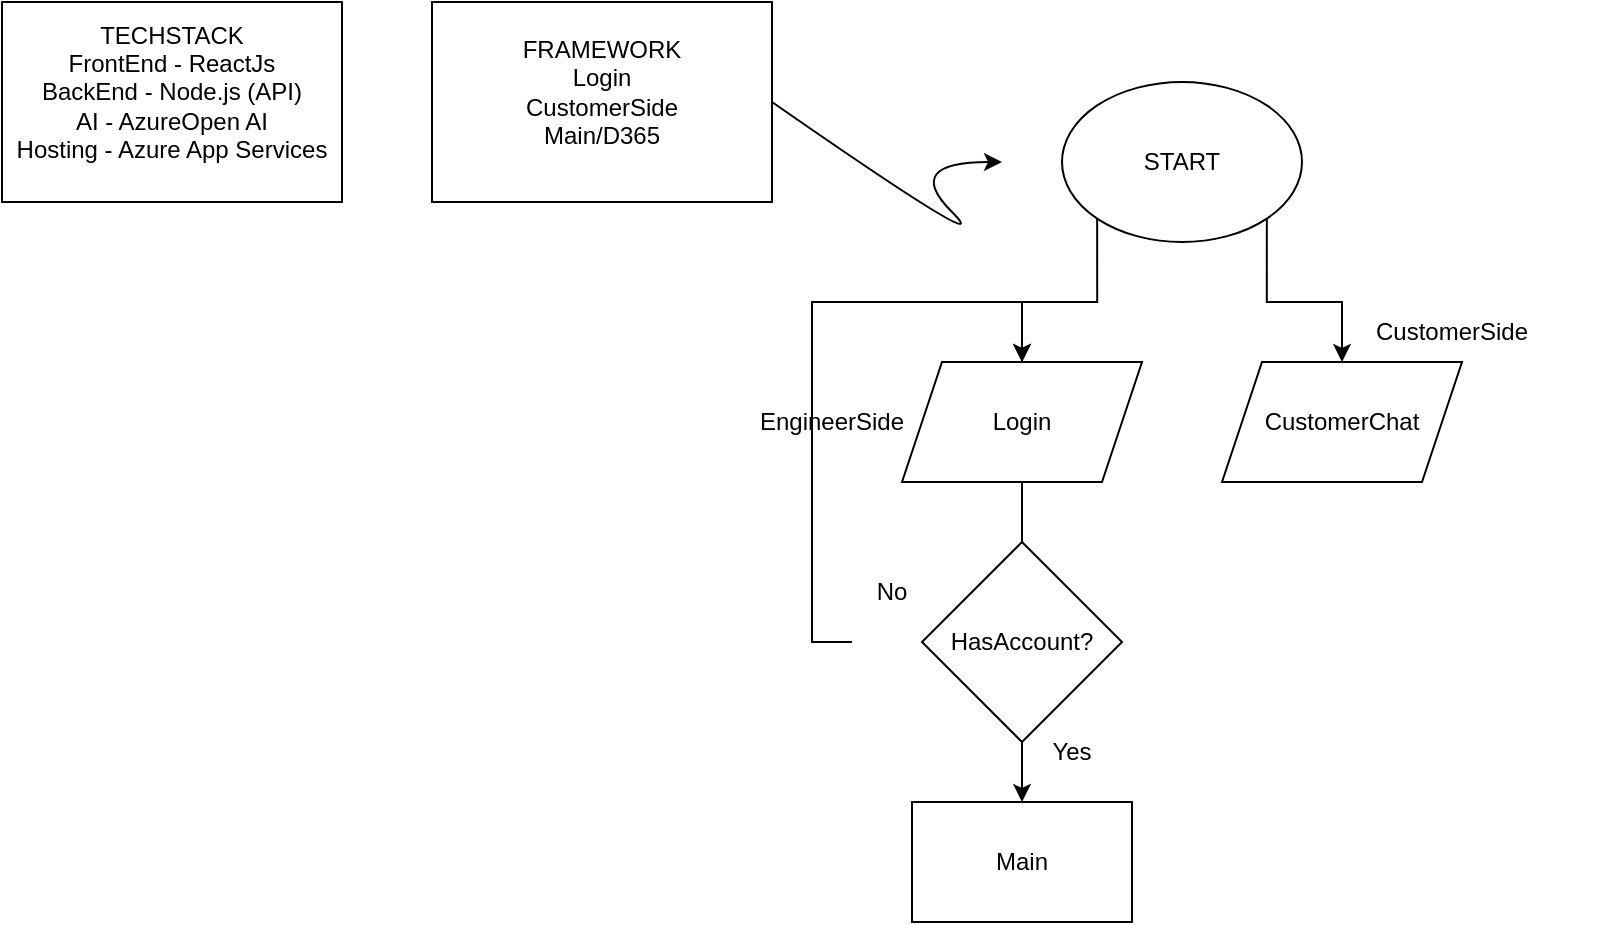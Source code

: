 <mxfile version="28.1.2">
  <diagram name="Page-1" id="mS2EaWhQXqpq4a00Ledn">
    <mxGraphModel dx="975" dy="576" grid="1" gridSize="10" guides="1" tooltips="1" connect="1" arrows="1" fold="1" page="1" pageScale="1" pageWidth="850" pageHeight="1100" math="0" shadow="0">
      <root>
        <mxCell id="0" />
        <mxCell id="1" parent="0" />
        <mxCell id="InYvnrDjR8Nm9ubzhJU9-1" value="" style="rounded=0;whiteSpace=wrap;html=1;" parent="1" vertex="1">
          <mxGeometry x="40" y="50" width="170" height="100" as="geometry" />
        </mxCell>
        <mxCell id="InYvnrDjR8Nm9ubzhJU9-2" value="TECHSTACK&lt;div&gt;FrontEnd - ReactJs&lt;/div&gt;&lt;div&gt;BackEnd - Node.js (API)&lt;/div&gt;&lt;div&gt;AI - AzureOpen AI&lt;/div&gt;&lt;div&gt;Hosting - Azure App Services&lt;/div&gt;" style="text;html=1;align=center;verticalAlign=middle;whiteSpace=wrap;rounded=0;" parent="1" vertex="1">
          <mxGeometry x="40" y="80" width="170" height="30" as="geometry" />
        </mxCell>
        <mxCell id="38t3UJlDZkV0MQMj2zpW-1" value="" style="rounded=0;whiteSpace=wrap;html=1;" vertex="1" parent="1">
          <mxGeometry x="255" y="50" width="170" height="100" as="geometry" />
        </mxCell>
        <mxCell id="38t3UJlDZkV0MQMj2zpW-2" value="FRAMEWORK&lt;div&gt;Login&lt;/div&gt;&lt;div&gt;CustomerSide&lt;/div&gt;&lt;div&gt;Main/D365&lt;/div&gt;" style="text;html=1;align=center;verticalAlign=middle;whiteSpace=wrap;rounded=0;" vertex="1" parent="1">
          <mxGeometry x="255" y="80" width="170" height="30" as="geometry" />
        </mxCell>
        <mxCell id="38t3UJlDZkV0MQMj2zpW-5" value="" style="curved=1;endArrow=classic;html=1;rounded=0;exitX=1;exitY=0.5;exitDx=0;exitDy=0;" edge="1" parent="1" source="38t3UJlDZkV0MQMj2zpW-1">
          <mxGeometry width="50" height="50" relative="1" as="geometry">
            <mxPoint x="490" y="180" as="sourcePoint" />
            <mxPoint x="540" y="130" as="targetPoint" />
            <Array as="points">
              <mxPoint x="540" y="180" />
              <mxPoint x="490" y="130" />
            </Array>
          </mxGeometry>
        </mxCell>
        <mxCell id="38t3UJlDZkV0MQMj2zpW-10" style="edgeStyle=orthogonalEdgeStyle;rounded=0;orthogonalLoop=1;jettySize=auto;html=1;exitX=0;exitY=1;exitDx=0;exitDy=0;entryX=0.5;entryY=0;entryDx=0;entryDy=0;" edge="1" parent="1" source="38t3UJlDZkV0MQMj2zpW-6" target="38t3UJlDZkV0MQMj2zpW-8">
          <mxGeometry relative="1" as="geometry" />
        </mxCell>
        <mxCell id="38t3UJlDZkV0MQMj2zpW-6" value="" style="ellipse;whiteSpace=wrap;html=1;fontSize=11;" vertex="1" parent="1">
          <mxGeometry x="570" y="90" width="120" height="80" as="geometry" />
        </mxCell>
        <mxCell id="38t3UJlDZkV0MQMj2zpW-4" value="START" style="text;html=1;align=center;verticalAlign=middle;whiteSpace=wrap;rounded=0;" vertex="1" parent="1">
          <mxGeometry x="545" y="115" width="170" height="30" as="geometry" />
        </mxCell>
        <mxCell id="38t3UJlDZkV0MQMj2zpW-18" value="" style="edgeStyle=orthogonalEdgeStyle;rounded=0;orthogonalLoop=1;jettySize=auto;html=1;" edge="1" parent="1" source="38t3UJlDZkV0MQMj2zpW-8" target="38t3UJlDZkV0MQMj2zpW-17">
          <mxGeometry relative="1" as="geometry" />
        </mxCell>
        <mxCell id="38t3UJlDZkV0MQMj2zpW-8" value="" style="shape=parallelogram;perimeter=parallelogramPerimeter;whiteSpace=wrap;html=1;fixedSize=1;" vertex="1" parent="1">
          <mxGeometry x="490" y="230" width="120" height="60" as="geometry" />
        </mxCell>
        <mxCell id="38t3UJlDZkV0MQMj2zpW-9" value="" style="shape=parallelogram;perimeter=parallelogramPerimeter;whiteSpace=wrap;html=1;fixedSize=1;" vertex="1" parent="1">
          <mxGeometry x="650" y="230" width="120" height="60" as="geometry" />
        </mxCell>
        <mxCell id="38t3UJlDZkV0MQMj2zpW-11" style="edgeStyle=orthogonalEdgeStyle;rounded=0;orthogonalLoop=1;jettySize=auto;html=1;exitX=1;exitY=1;exitDx=0;exitDy=0;" edge="1" parent="1" source="38t3UJlDZkV0MQMj2zpW-6" target="38t3UJlDZkV0MQMj2zpW-9">
          <mxGeometry relative="1" as="geometry" />
        </mxCell>
        <mxCell id="38t3UJlDZkV0MQMj2zpW-12" value="Login" style="text;html=1;align=center;verticalAlign=middle;whiteSpace=wrap;rounded=0;" vertex="1" parent="1">
          <mxGeometry x="465" y="245" width="170" height="30" as="geometry" />
        </mxCell>
        <mxCell id="38t3UJlDZkV0MQMj2zpW-13" value="EngineerSide" style="text;html=1;align=center;verticalAlign=middle;whiteSpace=wrap;rounded=0;" vertex="1" parent="1">
          <mxGeometry x="410" y="245" width="90" height="30" as="geometry" />
        </mxCell>
        <mxCell id="38t3UJlDZkV0MQMj2zpW-14" value="CustomerSide" style="text;html=1;align=center;verticalAlign=middle;whiteSpace=wrap;rounded=0;" vertex="1" parent="1">
          <mxGeometry x="680" y="200" width="170" height="30" as="geometry" />
        </mxCell>
        <mxCell id="38t3UJlDZkV0MQMj2zpW-15" value="" style="rounded=0;whiteSpace=wrap;html=1;" vertex="1" parent="1">
          <mxGeometry x="495" y="450" width="110" height="60" as="geometry" />
        </mxCell>
        <mxCell id="38t3UJlDZkV0MQMj2zpW-19" value="" style="edgeStyle=orthogonalEdgeStyle;rounded=0;orthogonalLoop=1;jettySize=auto;html=1;" edge="1" parent="1" source="38t3UJlDZkV0MQMj2zpW-16" target="38t3UJlDZkV0MQMj2zpW-15">
          <mxGeometry relative="1" as="geometry" />
        </mxCell>
        <mxCell id="38t3UJlDZkV0MQMj2zpW-16" value="" style="rhombus;whiteSpace=wrap;html=1;" vertex="1" parent="1">
          <mxGeometry x="500" y="320" width="100" height="100" as="geometry" />
        </mxCell>
        <mxCell id="38t3UJlDZkV0MQMj2zpW-20" style="edgeStyle=orthogonalEdgeStyle;rounded=0;orthogonalLoop=1;jettySize=auto;html=1;exitX=0;exitY=0.5;exitDx=0;exitDy=0;entryX=0.5;entryY=0;entryDx=0;entryDy=0;" edge="1" parent="1" source="38t3UJlDZkV0MQMj2zpW-17" target="38t3UJlDZkV0MQMj2zpW-8">
          <mxGeometry relative="1" as="geometry">
            <mxPoint x="550.0" y="196.129" as="targetPoint" />
            <Array as="points">
              <mxPoint x="445" y="370" />
              <mxPoint x="445" y="200" />
              <mxPoint x="550" y="200" />
            </Array>
          </mxGeometry>
        </mxCell>
        <mxCell id="38t3UJlDZkV0MQMj2zpW-17" value="HasAccount?" style="text;html=1;align=center;verticalAlign=middle;whiteSpace=wrap;rounded=0;" vertex="1" parent="1">
          <mxGeometry x="465" y="355" width="170" height="30" as="geometry" />
        </mxCell>
        <mxCell id="38t3UJlDZkV0MQMj2zpW-21" value="Yes" style="text;html=1;align=center;verticalAlign=middle;whiteSpace=wrap;rounded=0;" vertex="1" parent="1">
          <mxGeometry x="530" y="410" width="90" height="30" as="geometry" />
        </mxCell>
        <mxCell id="38t3UJlDZkV0MQMj2zpW-22" value="No" style="text;html=1;align=center;verticalAlign=middle;whiteSpace=wrap;rounded=0;" vertex="1" parent="1">
          <mxGeometry x="440" y="330" width="90" height="30" as="geometry" />
        </mxCell>
        <mxCell id="38t3UJlDZkV0MQMj2zpW-23" value="Main" style="text;html=1;align=center;verticalAlign=middle;whiteSpace=wrap;rounded=0;" vertex="1" parent="1">
          <mxGeometry x="505" y="465" width="90" height="30" as="geometry" />
        </mxCell>
        <mxCell id="38t3UJlDZkV0MQMj2zpW-24" value="CustomerChat" style="text;html=1;align=center;verticalAlign=middle;whiteSpace=wrap;rounded=0;" vertex="1" parent="1">
          <mxGeometry x="625" y="245" width="170" height="30" as="geometry" />
        </mxCell>
      </root>
    </mxGraphModel>
  </diagram>
</mxfile>
